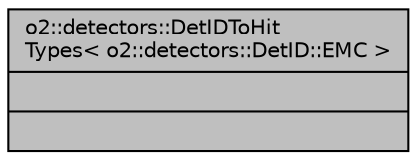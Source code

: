 digraph "o2::detectors::DetIDToHitTypes&lt; o2::detectors::DetID::EMC &gt;"
{
 // INTERACTIVE_SVG=YES
  bgcolor="transparent";
  edge [fontname="Helvetica",fontsize="10",labelfontname="Helvetica",labelfontsize="10"];
  node [fontname="Helvetica",fontsize="10",shape=record];
  Node1 [label="{o2::detectors::DetIDToHit\lTypes\< o2::detectors::DetID::EMC \>\n||}",height=0.2,width=0.4,color="black", fillcolor="grey75", style="filled", fontcolor="black"];
}
